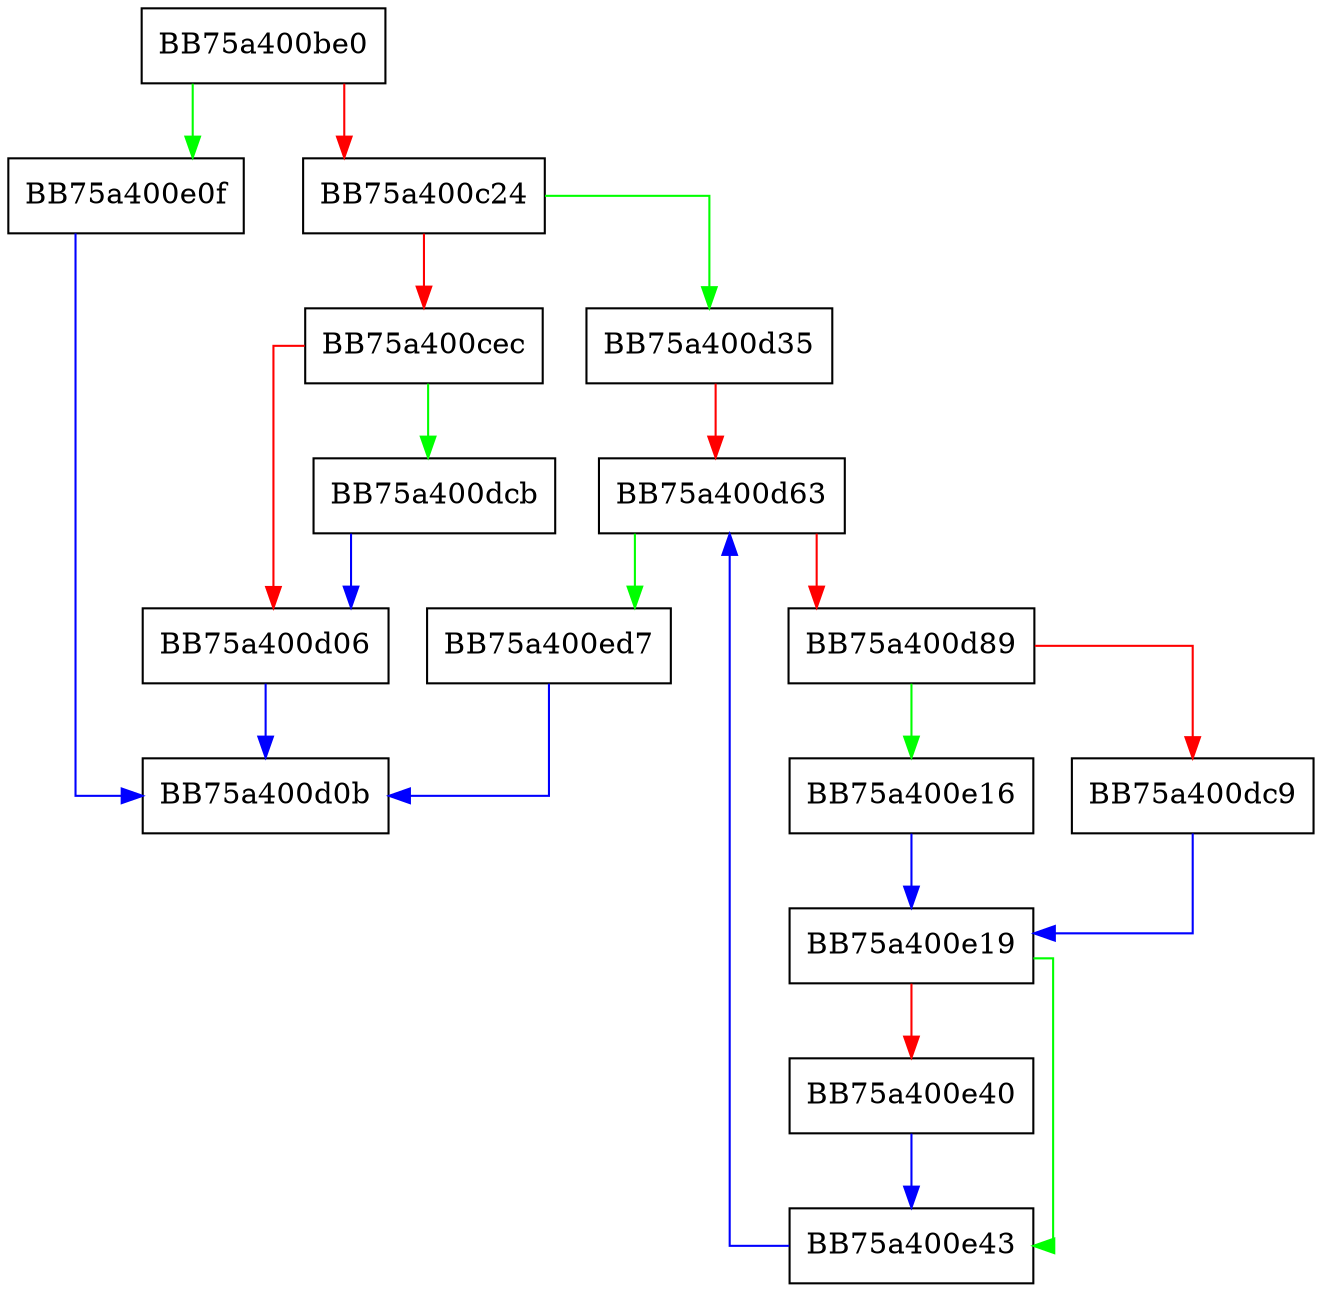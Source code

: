 digraph RollingQueueQueryMultiKey {
  node [shape="box"];
  graph [splines=ortho];
  BB75a400be0 -> BB75a400e0f [color="green"];
  BB75a400be0 -> BB75a400c24 [color="red"];
  BB75a400c24 -> BB75a400d35 [color="green"];
  BB75a400c24 -> BB75a400cec [color="red"];
  BB75a400cec -> BB75a400dcb [color="green"];
  BB75a400cec -> BB75a400d06 [color="red"];
  BB75a400d06 -> BB75a400d0b [color="blue"];
  BB75a400d35 -> BB75a400d63 [color="red"];
  BB75a400d63 -> BB75a400ed7 [color="green"];
  BB75a400d63 -> BB75a400d89 [color="red"];
  BB75a400d89 -> BB75a400e16 [color="green"];
  BB75a400d89 -> BB75a400dc9 [color="red"];
  BB75a400dc9 -> BB75a400e19 [color="blue"];
  BB75a400dcb -> BB75a400d06 [color="blue"];
  BB75a400e0f -> BB75a400d0b [color="blue"];
  BB75a400e16 -> BB75a400e19 [color="blue"];
  BB75a400e19 -> BB75a400e43 [color="green"];
  BB75a400e19 -> BB75a400e40 [color="red"];
  BB75a400e40 -> BB75a400e43 [color="blue"];
  BB75a400e43 -> BB75a400d63 [color="blue"];
  BB75a400ed7 -> BB75a400d0b [color="blue"];
}